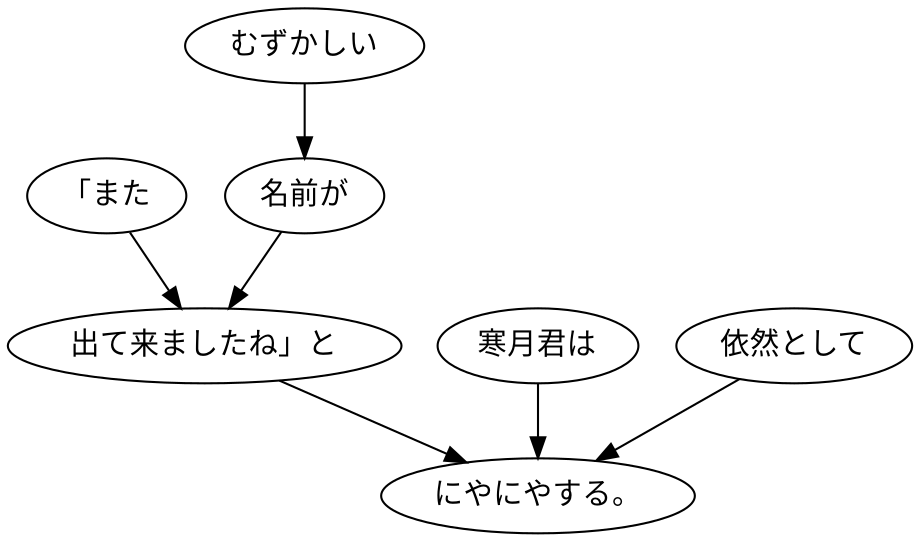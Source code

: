 digraph graph3722 {
	node0 [label="「また"];
	node1 [label="むずかしい"];
	node2 [label="名前が"];
	node3 [label="出て来ましたね」と"];
	node4 [label="寒月君は"];
	node5 [label="依然として"];
	node6 [label="にやにやする。"];
	node0 -> node3;
	node1 -> node2;
	node2 -> node3;
	node3 -> node6;
	node4 -> node6;
	node5 -> node6;
}
